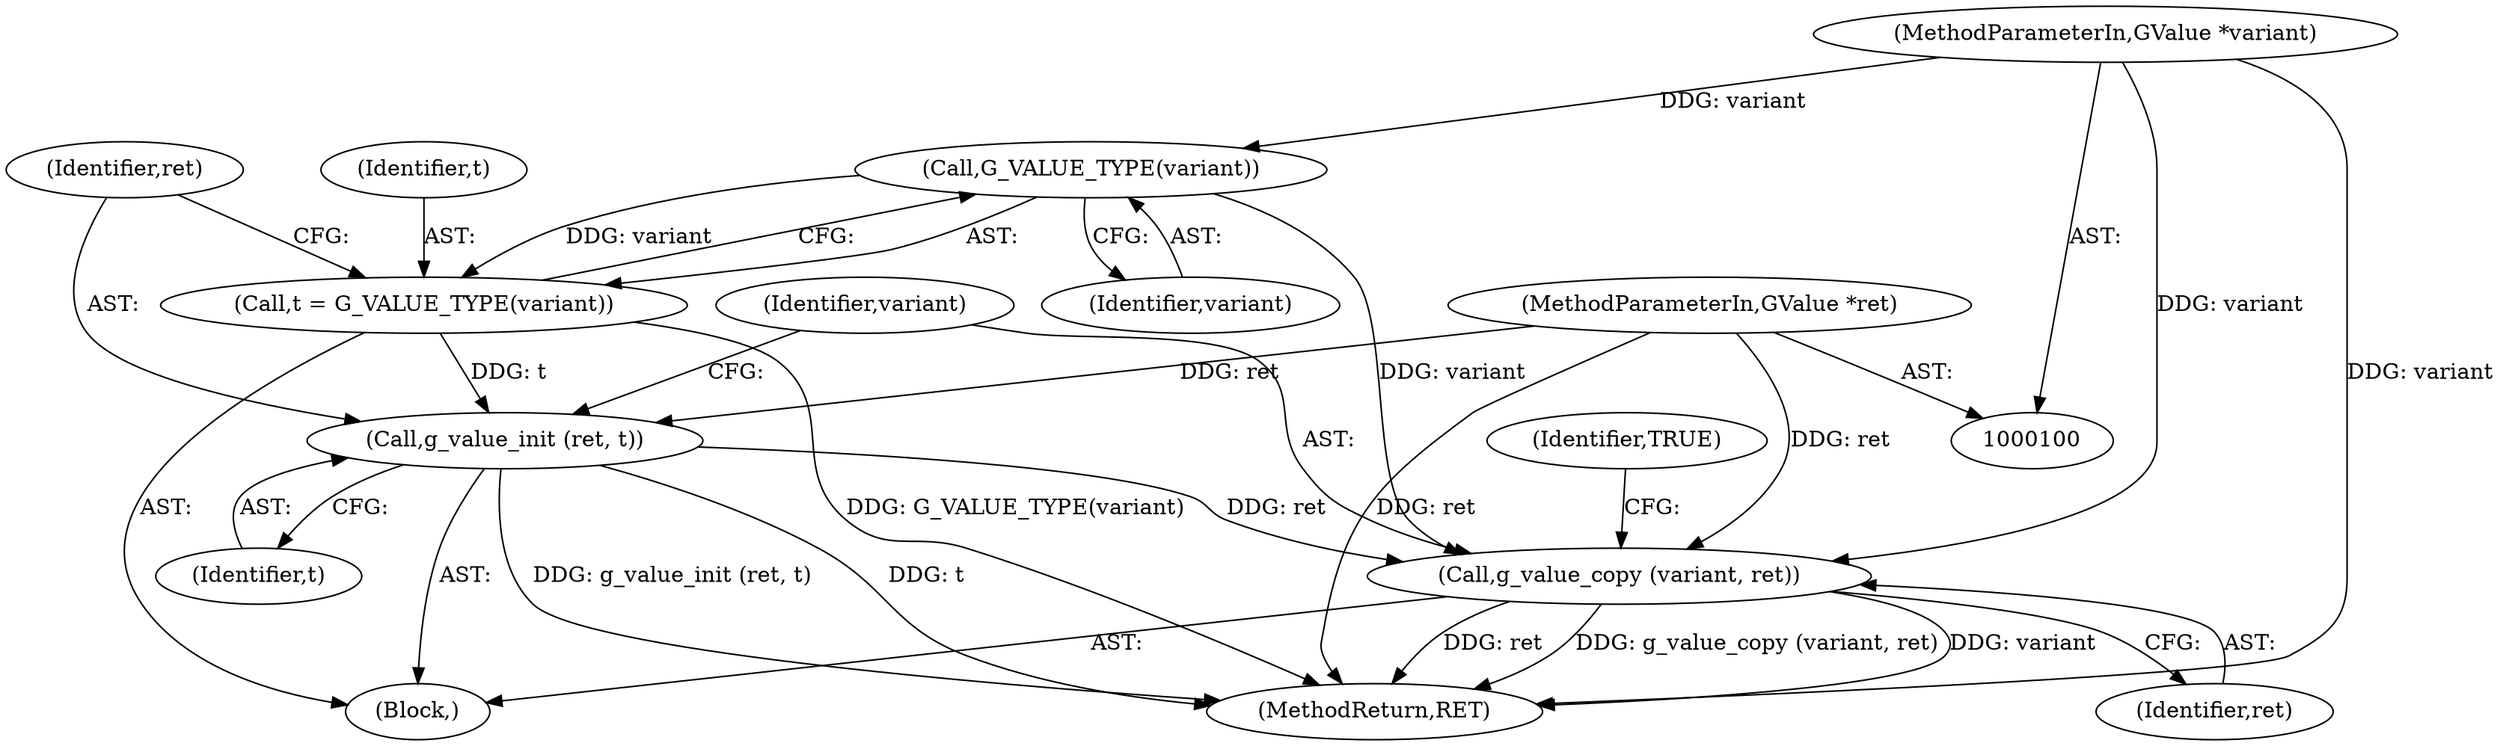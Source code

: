 digraph "1_dbus_9a6bce9b615abca6068348c1606ba8eaf13d9ae0_10@API" {
"1000114" [label="(Call,g_value_copy (variant, ret))"];
"1000109" [label="(Call,G_VALUE_TYPE(variant))"];
"1000102" [label="(MethodParameterIn,GValue *variant)"];
"1000111" [label="(Call,g_value_init (ret, t))"];
"1000103" [label="(MethodParameterIn,GValue *ret)"];
"1000107" [label="(Call,t = G_VALUE_TYPE(variant))"];
"1000116" [label="(Identifier,ret)"];
"1000118" [label="(Identifier,TRUE)"];
"1000119" [label="(MethodReturn,RET)"];
"1000114" [label="(Call,g_value_copy (variant, ret))"];
"1000109" [label="(Call,G_VALUE_TYPE(variant))"];
"1000113" [label="(Identifier,t)"];
"1000115" [label="(Identifier,variant)"];
"1000102" [label="(MethodParameterIn,GValue *variant)"];
"1000107" [label="(Call,t = G_VALUE_TYPE(variant))"];
"1000112" [label="(Identifier,ret)"];
"1000105" [label="(Block,)"];
"1000108" [label="(Identifier,t)"];
"1000110" [label="(Identifier,variant)"];
"1000103" [label="(MethodParameterIn,GValue *ret)"];
"1000111" [label="(Call,g_value_init (ret, t))"];
"1000114" -> "1000105"  [label="AST: "];
"1000114" -> "1000116"  [label="CFG: "];
"1000115" -> "1000114"  [label="AST: "];
"1000116" -> "1000114"  [label="AST: "];
"1000118" -> "1000114"  [label="CFG: "];
"1000114" -> "1000119"  [label="DDG: g_value_copy (variant, ret)"];
"1000114" -> "1000119"  [label="DDG: variant"];
"1000114" -> "1000119"  [label="DDG: ret"];
"1000109" -> "1000114"  [label="DDG: variant"];
"1000102" -> "1000114"  [label="DDG: variant"];
"1000111" -> "1000114"  [label="DDG: ret"];
"1000103" -> "1000114"  [label="DDG: ret"];
"1000109" -> "1000107"  [label="AST: "];
"1000109" -> "1000110"  [label="CFG: "];
"1000110" -> "1000109"  [label="AST: "];
"1000107" -> "1000109"  [label="CFG: "];
"1000109" -> "1000107"  [label="DDG: variant"];
"1000102" -> "1000109"  [label="DDG: variant"];
"1000102" -> "1000100"  [label="AST: "];
"1000102" -> "1000119"  [label="DDG: variant"];
"1000111" -> "1000105"  [label="AST: "];
"1000111" -> "1000113"  [label="CFG: "];
"1000112" -> "1000111"  [label="AST: "];
"1000113" -> "1000111"  [label="AST: "];
"1000115" -> "1000111"  [label="CFG: "];
"1000111" -> "1000119"  [label="DDG: t"];
"1000111" -> "1000119"  [label="DDG: g_value_init (ret, t)"];
"1000103" -> "1000111"  [label="DDG: ret"];
"1000107" -> "1000111"  [label="DDG: t"];
"1000103" -> "1000100"  [label="AST: "];
"1000103" -> "1000119"  [label="DDG: ret"];
"1000107" -> "1000105"  [label="AST: "];
"1000108" -> "1000107"  [label="AST: "];
"1000112" -> "1000107"  [label="CFG: "];
"1000107" -> "1000119"  [label="DDG: G_VALUE_TYPE(variant)"];
}
